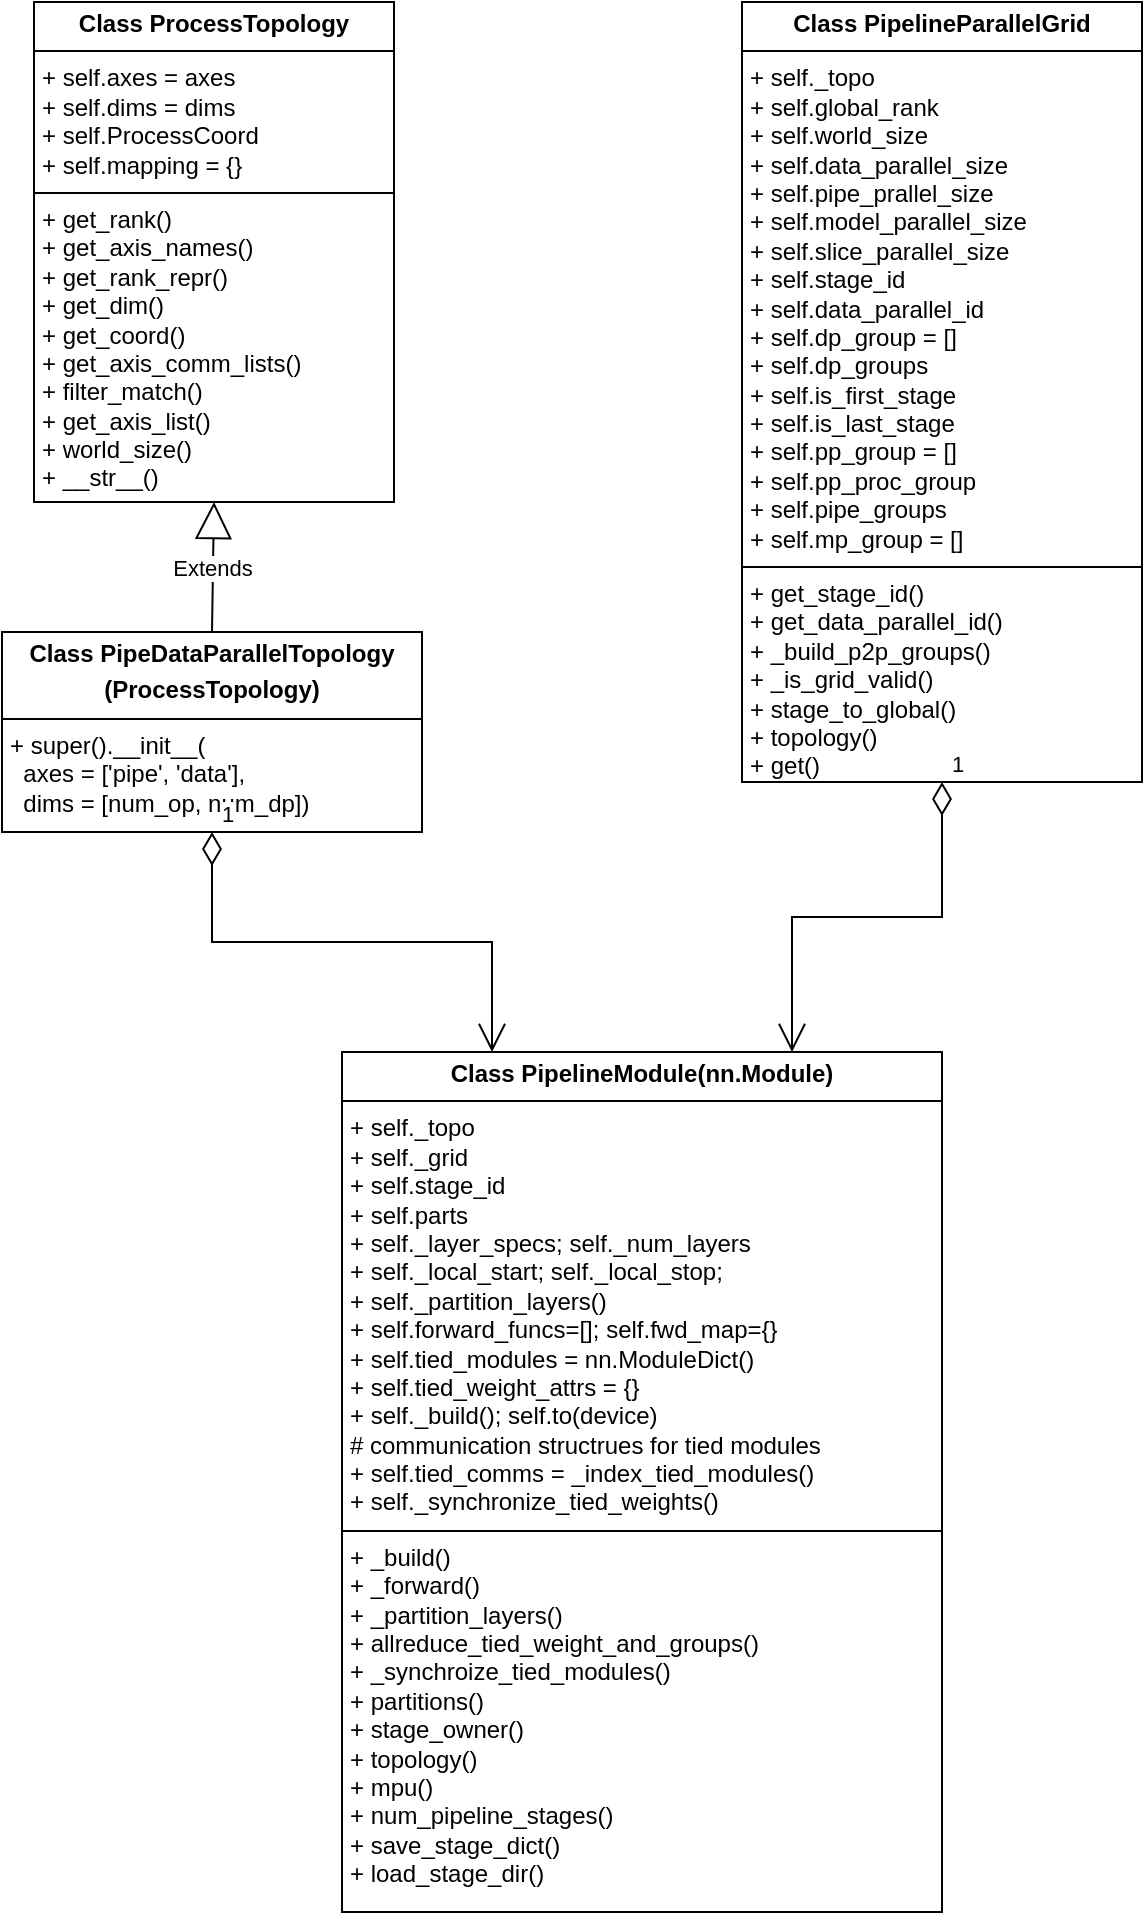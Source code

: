 <mxfile version="24.7.17">
  <diagram id="C5RBs43oDa-KdzZeNtuy" name="Page-1">
    <mxGraphModel dx="1434" dy="836" grid="1" gridSize="10" guides="1" tooltips="1" connect="1" arrows="1" fold="1" page="1" pageScale="1" pageWidth="827" pageHeight="1169" math="0" shadow="0">
      <root>
        <mxCell id="WIyWlLk6GJQsqaUBKTNV-0" />
        <mxCell id="WIyWlLk6GJQsqaUBKTNV-1" parent="WIyWlLk6GJQsqaUBKTNV-0" />
        <mxCell id="BBig6NmORr5LIk2BUL-C-0" value="&lt;p style=&quot;margin:0px;margin-top:4px;text-align:center;&quot;&gt;&lt;b&gt;Class ProcessTopology&lt;/b&gt;&lt;/p&gt;&lt;hr size=&quot;1&quot; style=&quot;border-style:solid;&quot;&gt;&lt;p style=&quot;margin:0px;margin-left:4px;&quot;&gt;+ self.axes = axes&lt;/p&gt;&lt;p style=&quot;margin:0px;margin-left:4px;&quot;&gt;+ self.dims = dims&lt;/p&gt;&lt;p style=&quot;margin:0px;margin-left:4px;&quot;&gt;+ self.ProcessCoord&lt;/p&gt;&lt;p style=&quot;margin:0px;margin-left:4px;&quot;&gt;+ self.mapping = {}&lt;/p&gt;&lt;hr size=&quot;1&quot; style=&quot;border-style:solid;&quot;&gt;&lt;p style=&quot;margin:0px;margin-left:4px;&quot;&gt;+ get_rank()&lt;/p&gt;&lt;p style=&quot;margin:0px;margin-left:4px;&quot;&gt;+ get_axis_names()&lt;/p&gt;&lt;p style=&quot;margin:0px;margin-left:4px;&quot;&gt;+ get_rank_repr()&lt;/p&gt;&lt;p style=&quot;margin:0px;margin-left:4px;&quot;&gt;+ get_dim()&lt;/p&gt;&lt;p style=&quot;margin:0px;margin-left:4px;&quot;&gt;+ get_coord()&lt;/p&gt;&lt;p style=&quot;margin:0px;margin-left:4px;&quot;&gt;+ get_axis_comm_lists()&lt;/p&gt;&lt;p style=&quot;margin:0px;margin-left:4px;&quot;&gt;+ filter_match()&lt;/p&gt;&lt;p style=&quot;margin:0px;margin-left:4px;&quot;&gt;+ get_axis_list()&lt;/p&gt;&lt;p style=&quot;margin:0px;margin-left:4px;&quot;&gt;+ world_size()&lt;/p&gt;&lt;p style=&quot;margin:0px;margin-left:4px;&quot;&gt;+ __str__()&lt;/p&gt;" style="verticalAlign=top;align=left;overflow=fill;html=1;whiteSpace=wrap;" vertex="1" parent="WIyWlLk6GJQsqaUBKTNV-1">
          <mxGeometry x="116" y="60" width="180" height="250" as="geometry" />
        </mxCell>
        <mxCell id="BBig6NmORr5LIk2BUL-C-1" value="&lt;p style=&quot;margin:0px;margin-top:4px;text-align:center;&quot;&gt;&lt;b&gt;Class PipelineParallelGrid&lt;/b&gt;&lt;/p&gt;&lt;hr size=&quot;1&quot; style=&quot;border-style:solid;&quot;&gt;&lt;p style=&quot;margin:0px;margin-left:4px;&quot;&gt;+ self._topo&lt;/p&gt;&lt;p style=&quot;margin:0px;margin-left:4px;&quot;&gt;+ self.global_rank&lt;/p&gt;&lt;p style=&quot;margin:0px;margin-left:4px;&quot;&gt;+ self.world_size&lt;/p&gt;&lt;p style=&quot;margin:0px;margin-left:4px;&quot;&gt;+ self.data_parallel_size&lt;/p&gt;&lt;p style=&quot;margin:0px;margin-left:4px;&quot;&gt;+ self.pipe_prallel_size&lt;/p&gt;&lt;p style=&quot;margin:0px;margin-left:4px;&quot;&gt;+ self.model_parallel_size&lt;/p&gt;&lt;p style=&quot;margin:0px;margin-left:4px;&quot;&gt;+ self.slice_parallel_size&lt;/p&gt;&lt;p style=&quot;margin:0px;margin-left:4px;&quot;&gt;+ self.stage_id&lt;/p&gt;&lt;p style=&quot;margin:0px;margin-left:4px;&quot;&gt;+ self.data_parallel_id&lt;/p&gt;&lt;p style=&quot;margin:0px;margin-left:4px;&quot;&gt;+ self.dp_group = []&lt;/p&gt;&lt;p style=&quot;margin:0px;margin-left:4px;&quot;&gt;+ self.dp_groups&lt;/p&gt;&lt;p style=&quot;margin:0px;margin-left:4px;&quot;&gt;+ self.is_first_stage&lt;/p&gt;&lt;p style=&quot;margin:0px;margin-left:4px;&quot;&gt;+ self.is_last_stage&lt;/p&gt;&lt;p style=&quot;margin:0px;margin-left:4px;&quot;&gt;+ self.pp_group = []&lt;/p&gt;&lt;p style=&quot;margin:0px;margin-left:4px;&quot;&gt;+ self.pp_proc_group&lt;/p&gt;&lt;p style=&quot;margin:0px;margin-left:4px;&quot;&gt;+ self.pipe_groups&lt;/p&gt;&lt;p style=&quot;margin:0px;margin-left:4px;&quot;&gt;+ self.mp_group = []&lt;/p&gt;&lt;hr size=&quot;1&quot; style=&quot;border-style:solid;&quot;&gt;&lt;p style=&quot;margin:0px;margin-left:4px;&quot;&gt;+ get_stage_id()&lt;/p&gt;&lt;p style=&quot;margin:0px;margin-left:4px;&quot;&gt;+ get_data_parallel_id()&lt;/p&gt;&lt;p style=&quot;margin:0px;margin-left:4px;&quot;&gt;+ _build_p2p_groups()&lt;/p&gt;&lt;p style=&quot;margin:0px;margin-left:4px;&quot;&gt;+ _is_grid_valid()&lt;/p&gt;&lt;p style=&quot;margin:0px;margin-left:4px;&quot;&gt;+ stage_to_global()&lt;/p&gt;&lt;p style=&quot;margin:0px;margin-left:4px;&quot;&gt;+ topology()&lt;/p&gt;&lt;p style=&quot;margin:0px;margin-left:4px;&quot;&gt;+ get()&lt;/p&gt;" style="verticalAlign=top;align=left;overflow=fill;html=1;whiteSpace=wrap;" vertex="1" parent="WIyWlLk6GJQsqaUBKTNV-1">
          <mxGeometry x="470" y="60" width="200" height="390" as="geometry" />
        </mxCell>
        <mxCell id="BBig6NmORr5LIk2BUL-C-2" value="&lt;p style=&quot;margin:0px;margin-top:4px;text-align:center;&quot;&gt;&lt;b&gt;Class PipelineModule(nn.Module)&lt;/b&gt;&lt;/p&gt;&lt;hr size=&quot;1&quot; style=&quot;border-style:solid;&quot;&gt;&lt;p style=&quot;margin:0px;margin-left:4px;&quot;&gt;+ self._topo&lt;/p&gt;&lt;p style=&quot;margin:0px;margin-left:4px;&quot;&gt;+ self._grid&lt;/p&gt;&lt;p style=&quot;margin:0px;margin-left:4px;&quot;&gt;+ self.stage_id&lt;/p&gt;&lt;p style=&quot;margin:0px;margin-left:4px;&quot;&gt;+ self.parts&lt;/p&gt;&lt;p style=&quot;margin:0px;margin-left:4px;&quot;&gt;+ self._layer_specs; self._num_layers&lt;/p&gt;&lt;p style=&quot;margin:0px;margin-left:4px;&quot;&gt;+ self._local_start; self._local_stop;&lt;/p&gt;&lt;p style=&quot;margin:0px;margin-left:4px;&quot;&gt;+ self._partition_layers()&lt;/p&gt;&lt;p style=&quot;margin:0px;margin-left:4px;&quot;&gt;+ self.forward_funcs=[]; self.fwd_map={}&lt;/p&gt;&lt;p style=&quot;margin:0px;margin-left:4px;&quot;&gt;+ self.tied_modules = nn.ModuleDict()&lt;/p&gt;&lt;p style=&quot;margin:0px;margin-left:4px;&quot;&gt;+ self.tied_weight_attrs = {}&lt;/p&gt;&lt;p style=&quot;margin:0px;margin-left:4px;&quot;&gt;+ self._build(); self.to(device)&lt;/p&gt;&lt;p style=&quot;margin:0px;margin-left:4px;&quot;&gt;# communication structrues for tied modules&lt;/p&gt;&lt;p style=&quot;margin:0px;margin-left:4px;&quot;&gt;+ self.tied_comms = _index_tied_modules()&lt;/p&gt;&lt;p style=&quot;margin:0px;margin-left:4px;&quot;&gt;+ self._synchronize_tied_weights()&lt;/p&gt;&lt;hr size=&quot;1&quot; style=&quot;border-style:solid;&quot;&gt;&lt;p style=&quot;margin:0px;margin-left:4px;&quot;&gt;+ _build()&lt;/p&gt;&lt;p style=&quot;margin:0px;margin-left:4px;&quot;&gt;+ _forward()&lt;/p&gt;&lt;p style=&quot;margin:0px;margin-left:4px;&quot;&gt;+ _partition_layers()&lt;/p&gt;&lt;p style=&quot;margin:0px;margin-left:4px;&quot;&gt;+ allreduce_tied_weight_and_groups()&lt;/p&gt;&lt;p style=&quot;margin:0px;margin-left:4px;&quot;&gt;+ _synchroize_tied_modules()&lt;/p&gt;&lt;p style=&quot;margin:0px;margin-left:4px;&quot;&gt;+ partitions()&lt;/p&gt;&lt;p style=&quot;margin:0px;margin-left:4px;&quot;&gt;+ stage_owner()&lt;/p&gt;&lt;p style=&quot;margin:0px;margin-left:4px;&quot;&gt;+ topology()&lt;/p&gt;&lt;p style=&quot;margin:0px;margin-left:4px;&quot;&gt;+ mpu()&lt;/p&gt;&lt;p style=&quot;margin:0px;margin-left:4px;&quot;&gt;+ num_pipeline_stages()&lt;/p&gt;&lt;p style=&quot;margin:0px;margin-left:4px;&quot;&gt;+ save_stage_dict()&lt;/p&gt;&lt;p style=&quot;margin:0px;margin-left:4px;&quot;&gt;+ load_stage_dir()&lt;/p&gt;" style="verticalAlign=top;align=left;overflow=fill;html=1;whiteSpace=wrap;" vertex="1" parent="WIyWlLk6GJQsqaUBKTNV-1">
          <mxGeometry x="270" y="585" width="300" height="430" as="geometry" />
        </mxCell>
        <mxCell id="BBig6NmORr5LIk2BUL-C-4" value="1" style="endArrow=open;html=1;endSize=12;startArrow=diamondThin;startSize=14;startFill=0;edgeStyle=orthogonalEdgeStyle;align=left;verticalAlign=bottom;rounded=0;exitX=0.5;exitY=1;exitDx=0;exitDy=0;entryX=0.75;entryY=0;entryDx=0;entryDy=0;" edge="1" parent="WIyWlLk6GJQsqaUBKTNV-1" source="BBig6NmORr5LIk2BUL-C-1" target="BBig6NmORr5LIk2BUL-C-2">
          <mxGeometry x="-1" y="3" relative="1" as="geometry">
            <mxPoint x="680" y="585" as="sourcePoint" />
            <mxPoint x="840" y="585" as="targetPoint" />
          </mxGeometry>
        </mxCell>
        <mxCell id="BBig6NmORr5LIk2BUL-C-5" value="&lt;p style=&quot;margin:0px;margin-top:4px;text-align:center;&quot;&gt;&lt;b&gt;Class PipeDataParallelTopology&lt;/b&gt;&lt;/p&gt;&lt;p style=&quot;margin:0px;margin-top:4px;text-align:center;&quot;&gt;&lt;b&gt;(&lt;/b&gt;&lt;b style=&quot;background-color: initial;&quot;&gt;ProcessTopology)&lt;/b&gt;&lt;/p&gt;&lt;hr size=&quot;1&quot; style=&quot;border-style:solid;&quot;&gt;&lt;p style=&quot;margin:0px;margin-left:4px;&quot;&gt;+ super().__init__(&lt;/p&gt;&lt;p style=&quot;margin:0px;margin-left:4px;&quot;&gt;&amp;nbsp; axes = [&#39;pipe&#39;, &#39;data&#39;],&amp;nbsp;&lt;/p&gt;&lt;p style=&quot;margin:0px;margin-left:4px;&quot;&gt;&amp;nbsp; dims = [num_op, num_dp])&lt;/p&gt;" style="verticalAlign=top;align=left;overflow=fill;html=1;whiteSpace=wrap;" vertex="1" parent="WIyWlLk6GJQsqaUBKTNV-1">
          <mxGeometry x="100" y="375" width="210" height="100" as="geometry" />
        </mxCell>
        <mxCell id="BBig6NmORr5LIk2BUL-C-8" value="Extends" style="endArrow=block;endSize=16;endFill=0;html=1;rounded=0;exitX=0.5;exitY=0;exitDx=0;exitDy=0;entryX=0.5;entryY=1;entryDx=0;entryDy=0;" edge="1" parent="WIyWlLk6GJQsqaUBKTNV-1" source="BBig6NmORr5LIk2BUL-C-5" target="BBig6NmORr5LIk2BUL-C-0">
          <mxGeometry width="160" relative="1" as="geometry">
            <mxPoint x="260" y="350" as="sourcePoint" />
            <mxPoint x="420" y="350" as="targetPoint" />
          </mxGeometry>
        </mxCell>
        <mxCell id="BBig6NmORr5LIk2BUL-C-10" value="1" style="endArrow=open;html=1;endSize=12;startArrow=diamondThin;startSize=14;startFill=0;edgeStyle=orthogonalEdgeStyle;align=left;verticalAlign=bottom;rounded=0;exitX=0.5;exitY=1;exitDx=0;exitDy=0;entryX=0.25;entryY=0;entryDx=0;entryDy=0;" edge="1" parent="WIyWlLk6GJQsqaUBKTNV-1" source="BBig6NmORr5LIk2BUL-C-5" target="BBig6NmORr5LIk2BUL-C-2">
          <mxGeometry x="-1" y="3" relative="1" as="geometry">
            <mxPoint x="280" y="530" as="sourcePoint" />
            <mxPoint x="440" y="530" as="targetPoint" />
          </mxGeometry>
        </mxCell>
      </root>
    </mxGraphModel>
  </diagram>
</mxfile>
